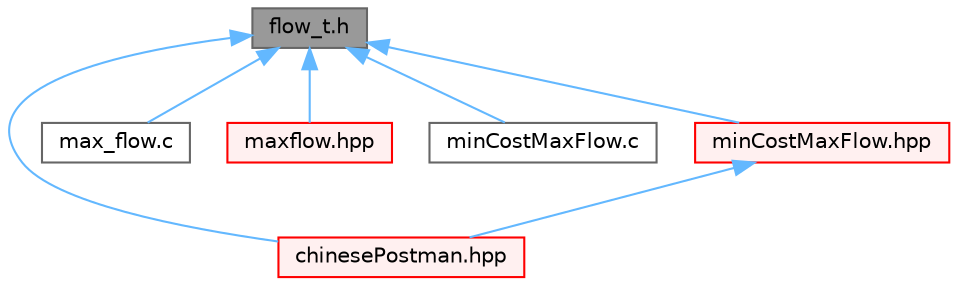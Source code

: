 digraph "flow_t.h"
{
 // LATEX_PDF_SIZE
  bgcolor="transparent";
  edge [fontname=Helvetica,fontsize=10,labelfontname=Helvetica,labelfontsize=10];
  node [fontname=Helvetica,fontsize=10,shape=box,height=0.2,width=0.4];
  Node1 [id="Node000001",label="flow_t.h",height=0.2,width=0.4,color="gray40", fillcolor="grey60", style="filled", fontcolor="black",tooltip=" "];
  Node1 -> Node2 [id="edge1_Node000001_Node000002",dir="back",color="steelblue1",style="solid",tooltip=" "];
  Node2 [id="Node000002",label="chinesePostman.hpp",height=0.2,width=0.4,color="red", fillcolor="#FFF0F0", style="filled",URL="$chinesePostman_8hpp.html",tooltip=" "];
  Node1 -> Node4 [id="edge2_Node000001_Node000004",dir="back",color="steelblue1",style="solid",tooltip=" "];
  Node4 [id="Node000004",label="max_flow.c",height=0.2,width=0.4,color="grey40", fillcolor="white", style="filled",URL="$max__flow_8c.html",tooltip=" "];
  Node1 -> Node5 [id="edge3_Node000001_Node000005",dir="back",color="steelblue1",style="solid",tooltip=" "];
  Node5 [id="Node000005",label="maxflow.hpp",height=0.2,width=0.4,color="red", fillcolor="#FFF0F0", style="filled",URL="$maxflow_8hpp.html",tooltip=" "];
  Node1 -> Node9 [id="edge4_Node000001_Node000009",dir="back",color="steelblue1",style="solid",tooltip=" "];
  Node9 [id="Node000009",label="minCostMaxFlow.c",height=0.2,width=0.4,color="grey40", fillcolor="white", style="filled",URL="$minCostMaxFlow_8c.html",tooltip=" "];
  Node1 -> Node10 [id="edge5_Node000001_Node000010",dir="back",color="steelblue1",style="solid",tooltip=" "];
  Node10 [id="Node000010",label="minCostMaxFlow.hpp",height=0.2,width=0.4,color="red", fillcolor="#FFF0F0", style="filled",URL="$minCostMaxFlow_8hpp.html",tooltip=" "];
  Node10 -> Node2 [id="edge6_Node000010_Node000002",dir="back",color="steelblue1",style="solid",tooltip=" "];
}
